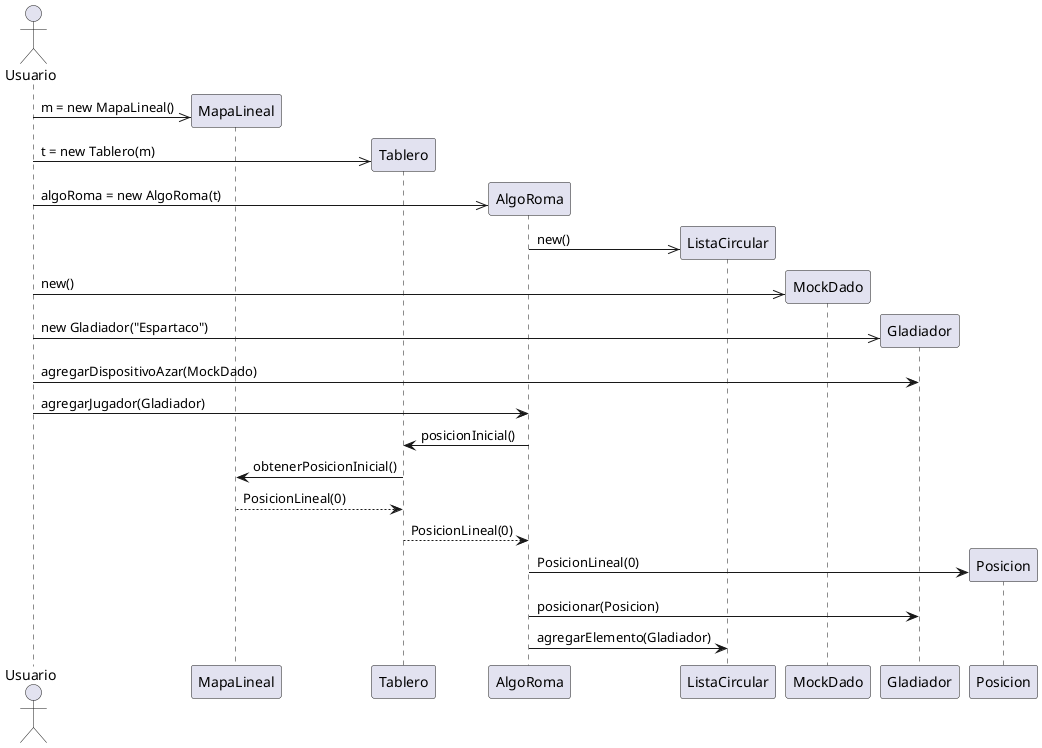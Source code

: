 @startuml

actor Usuario

create MapaLineal
Usuario ->> MapaLineal: m = new MapaLineal()
create Tablero
Usuario ->>  Tablero: t = new Tablero(m)
create AlgoRoma
Usuario ->>  AlgoRoma: algoRoma = new AlgoRoma(t)
create ListaCircular
AlgoRoma ->>  ListaCircular: new()
create MockDado
Usuario ->> MockDado: new()

create Gladiador
Usuario ->>  Gladiador: new Gladiador("Espartaco")
Usuario -> Gladiador: agregarDispositivoAzar(MockDado)

Usuario -> AlgoRoma: agregarJugador(Gladiador)
AlgoRoma -> Tablero: posicionInicial()
Tablero -> MapaLineal: obtenerPosicionInicial()
MapaLineal --> Tablero: PosicionLineal(0)
Tablero --> AlgoRoma: PosicionLineal(0)

create Posicion
AlgoRoma -> Posicion: PosicionLineal(0)
AlgoRoma -> Gladiador: posicionar(Posicion)
AlgoRoma -> ListaCircular: agregarElemento(Gladiador)


@enduml
